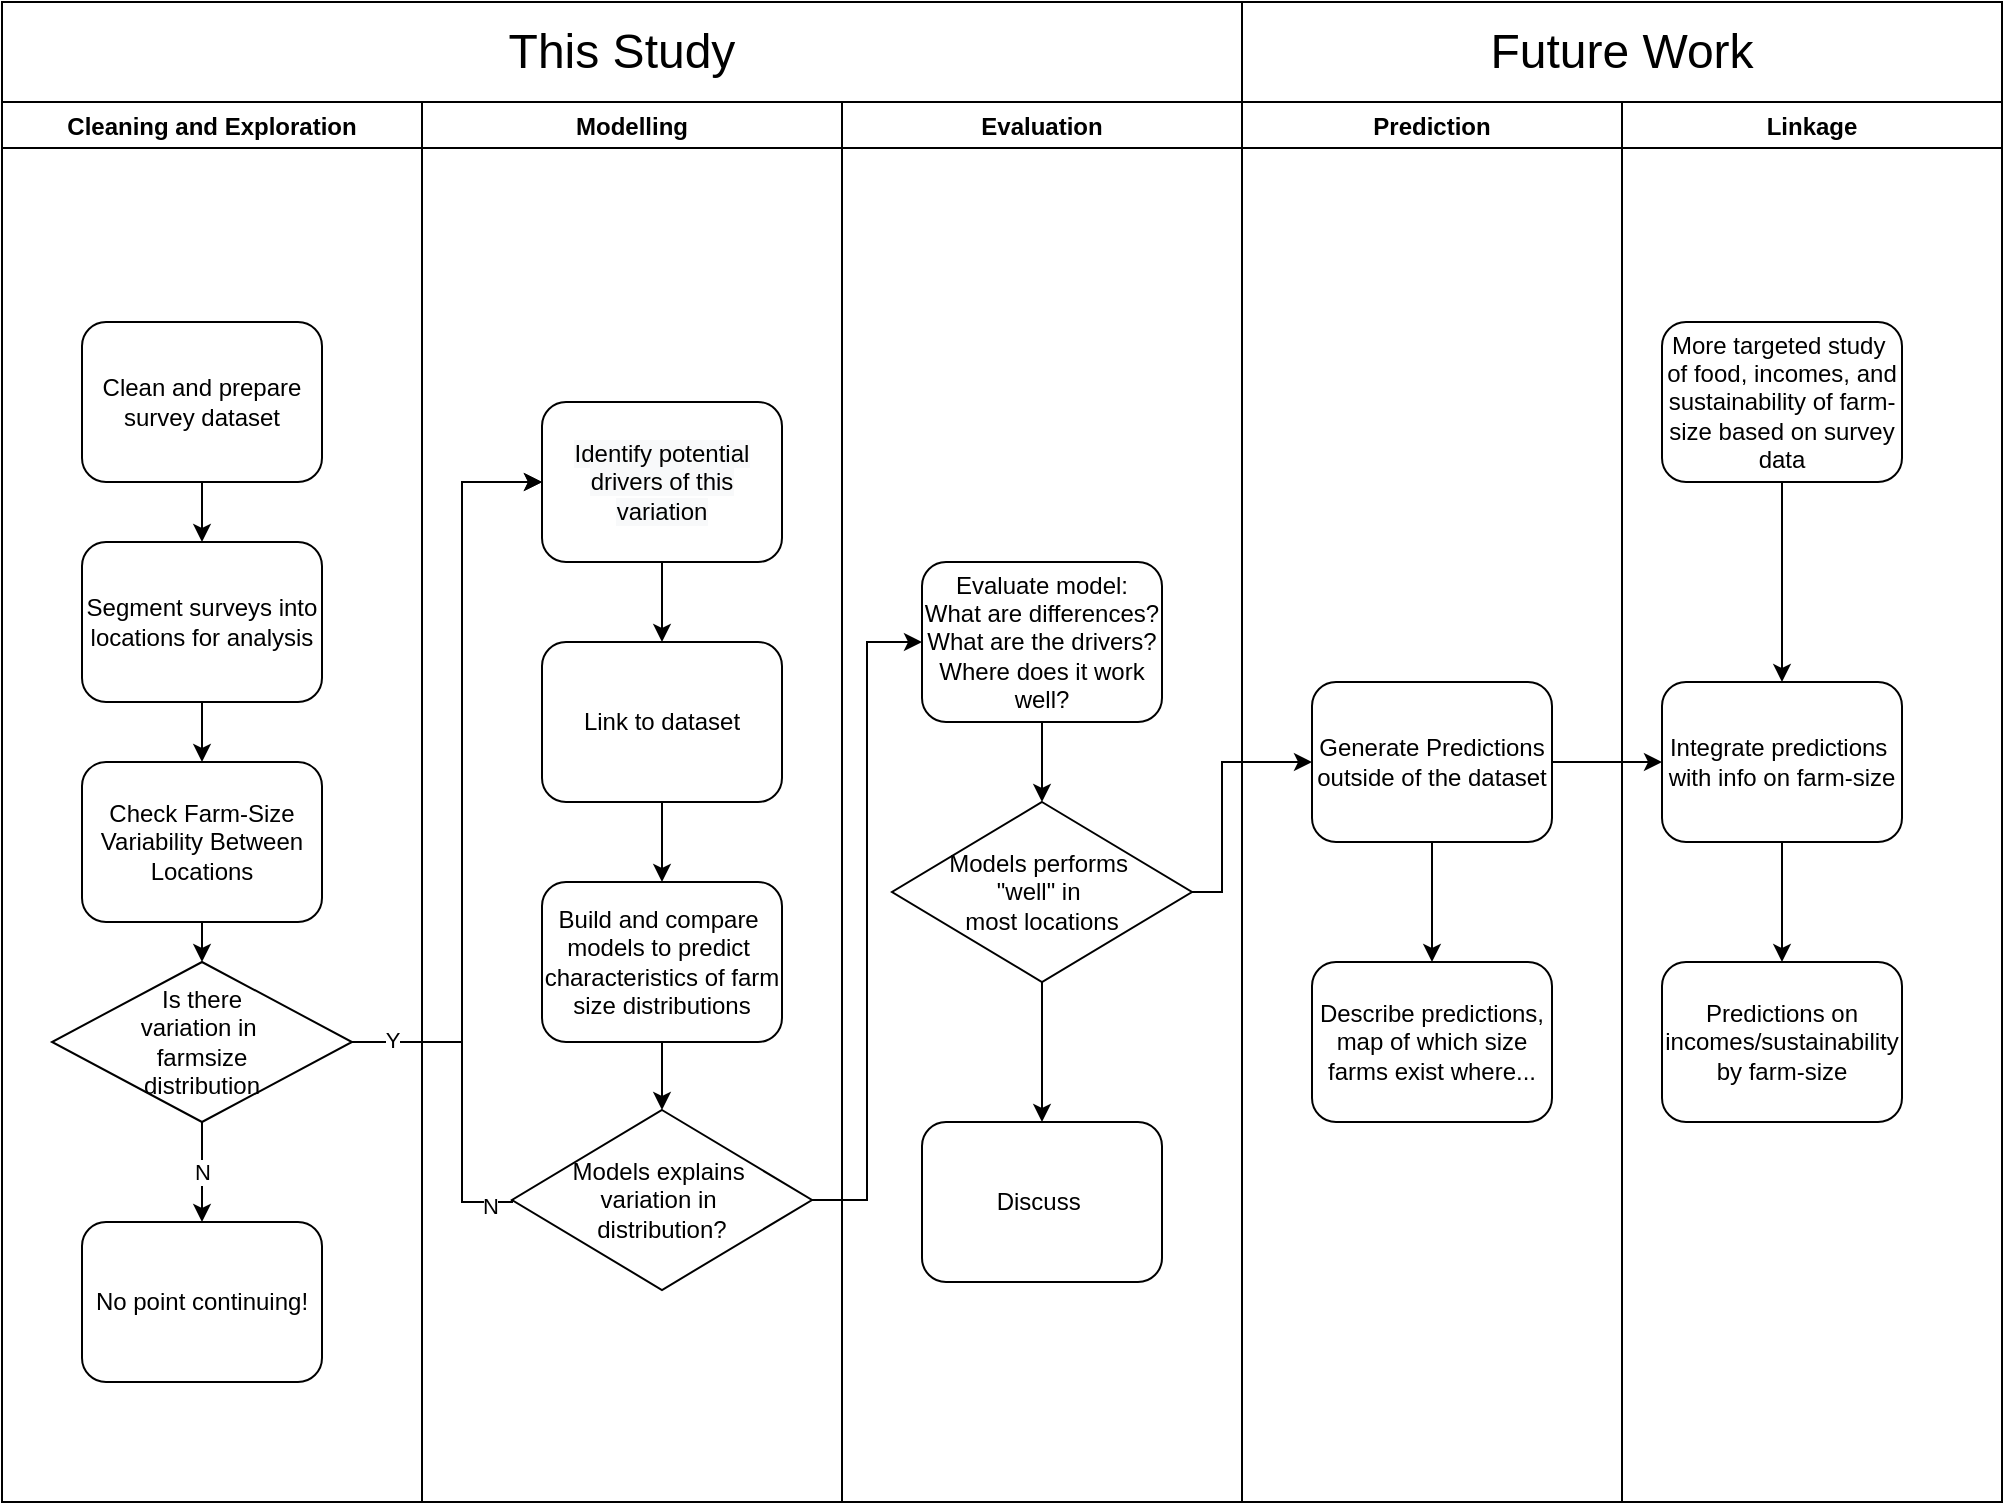 <mxfile version="20.3.0" type="device"><diagram id="zV4YEfh254pn_HZ8lNGw" name="Page-1"><mxGraphModel dx="2524" dy="2172" grid="1" gridSize="10" guides="1" tooltips="1" connect="1" arrows="1" fold="1" page="1" pageScale="1" pageWidth="827" pageHeight="1169" math="0" shadow="0"><root><mxCell id="0"/><mxCell id="1" parent="0"/><mxCell id="xiTvL55otFc6kSiuw0sL-79" style="edgeStyle=orthogonalEdgeStyle;rounded=0;orthogonalLoop=1;jettySize=auto;html=1;exitX=0.5;exitY=1;exitDx=0;exitDy=0;entryX=0.5;entryY=0;entryDx=0;entryDy=0;" parent="1" source="xiTvL55otFc6kSiuw0sL-28" target="xiTvL55otFc6kSiuw0sL-31" edge="1"><mxGeometry relative="1" as="geometry"/></mxCell><mxCell id="xiTvL55otFc6kSiuw0sL-28" value="Check Farm-Size Variability Between Locations" style="rounded=1;whiteSpace=wrap;html=1;" parent="1" vertex="1"><mxGeometry x="-470" y="-460" width="120" height="80" as="geometry"/></mxCell><mxCell id="xiTvL55otFc6kSiuw0sL-43" value="N" style="edgeStyle=orthogonalEdgeStyle;rounded=0;orthogonalLoop=1;jettySize=auto;html=1;" parent="1" source="xiTvL55otFc6kSiuw0sL-31" target="xiTvL55otFc6kSiuw0sL-42" edge="1"><mxGeometry relative="1" as="geometry"/></mxCell><mxCell id="xiTvL55otFc6kSiuw0sL-72" style="edgeStyle=orthogonalEdgeStyle;rounded=0;orthogonalLoop=1;jettySize=auto;html=1;exitX=1;exitY=0.5;exitDx=0;exitDy=0;entryX=0;entryY=0.5;entryDx=0;entryDy=0;" parent="1" source="xiTvL55otFc6kSiuw0sL-31" target="xiTvL55otFc6kSiuw0sL-49" edge="1"><mxGeometry relative="1" as="geometry"><Array as="points"><mxPoint x="-280" y="-320"/><mxPoint x="-280" y="-600"/></Array></mxGeometry></mxCell><mxCell id="xiTvL55otFc6kSiuw0sL-74" value="Y" style="edgeLabel;html=1;align=center;verticalAlign=middle;resizable=0;points=[];" parent="xiTvL55otFc6kSiuw0sL-72" vertex="1" connectable="0"><mxGeometry x="-0.896" y="1" relative="1" as="geometry"><mxPoint as="offset"/></mxGeometry></mxCell><mxCell id="xiTvL55otFc6kSiuw0sL-31" value="Is there &lt;br&gt;variation in&amp;nbsp;&lt;br&gt;farmsize&lt;br&gt;distribution&lt;br&gt;" style="rhombus;whiteSpace=wrap;html=1;" parent="1" vertex="1"><mxGeometry x="-485" y="-360" width="150" height="80" as="geometry"/></mxCell><mxCell id="xiTvL55otFc6kSiuw0sL-77" style="edgeStyle=orthogonalEdgeStyle;rounded=0;orthogonalLoop=1;jettySize=auto;html=1;exitX=0.5;exitY=1;exitDx=0;exitDy=0;entryX=0.5;entryY=0;entryDx=0;entryDy=0;" parent="1" source="xiTvL55otFc6kSiuw0sL-36" target="xiTvL55otFc6kSiuw0sL-37" edge="1"><mxGeometry relative="1" as="geometry"/></mxCell><mxCell id="xiTvL55otFc6kSiuw0sL-36" value="Clean and prepare survey dataset" style="rounded=1;whiteSpace=wrap;html=1;" parent="1" vertex="1"><mxGeometry x="-470" y="-680" width="120" height="80" as="geometry"/></mxCell><mxCell id="xiTvL55otFc6kSiuw0sL-78" style="edgeStyle=orthogonalEdgeStyle;rounded=0;orthogonalLoop=1;jettySize=auto;html=1;exitX=0.5;exitY=1;exitDx=0;exitDy=0;entryX=0.5;entryY=0;entryDx=0;entryDy=0;" parent="1" source="xiTvL55otFc6kSiuw0sL-37" target="xiTvL55otFc6kSiuw0sL-28" edge="1"><mxGeometry relative="1" as="geometry"/></mxCell><mxCell id="xiTvL55otFc6kSiuw0sL-37" value="Segment surveys into locations for analysis" style="rounded=1;whiteSpace=wrap;html=1;" parent="1" vertex="1"><mxGeometry x="-470" y="-570" width="120" height="80" as="geometry"/></mxCell><mxCell id="xiTvL55otFc6kSiuw0sL-42" value="No point continuing!" style="rounded=1;whiteSpace=wrap;html=1;" parent="1" vertex="1"><mxGeometry x="-470" y="-230" width="120" height="80" as="geometry"/></mxCell><mxCell id="xiTvL55otFc6kSiuw0sL-68" style="edgeStyle=orthogonalEdgeStyle;rounded=0;orthogonalLoop=1;jettySize=auto;html=1;exitX=0.5;exitY=1;exitDx=0;exitDy=0;entryX=0.5;entryY=0;entryDx=0;entryDy=0;" parent="1" source="xiTvL55otFc6kSiuw0sL-45" target="xiTvL55otFc6kSiuw0sL-51" edge="1"><mxGeometry relative="1" as="geometry"/></mxCell><mxCell id="xiTvL55otFc6kSiuw0sL-45" value="Build and compare&amp;nbsp;&lt;br&gt;models to predict&amp;nbsp;&lt;br&gt;characteristics of farm&lt;br&gt;size distributions" style="whiteSpace=wrap;html=1;rounded=1;" parent="1" vertex="1"><mxGeometry x="-240" y="-400" width="120" height="80" as="geometry"/></mxCell><mxCell id="xiTvL55otFc6kSiuw0sL-66" style="edgeStyle=orthogonalEdgeStyle;rounded=0;orthogonalLoop=1;jettySize=auto;html=1;exitX=0.5;exitY=1;exitDx=0;exitDy=0;entryX=0.5;entryY=0;entryDx=0;entryDy=0;" parent="1" source="xiTvL55otFc6kSiuw0sL-49" target="xiTvL55otFc6kSiuw0sL-47" edge="1"><mxGeometry relative="1" as="geometry"/></mxCell><mxCell id="xiTvL55otFc6kSiuw0sL-49" value="&lt;meta charset=&quot;utf-8&quot;&gt;&lt;span style=&quot;color: rgb(0, 0, 0); font-family: Helvetica; font-size: 12px; font-style: normal; font-variant-ligatures: normal; font-variant-caps: normal; font-weight: 400; letter-spacing: normal; orphans: 2; text-align: center; text-indent: 0px; text-transform: none; widows: 2; word-spacing: 0px; -webkit-text-stroke-width: 0px; background-color: rgb(248, 249, 250); text-decoration-thickness: initial; text-decoration-style: initial; text-decoration-color: initial; float: none; display: inline !important;&quot;&gt;Identify potential drivers of this variation&lt;/span&gt;" style="whiteSpace=wrap;html=1;rounded=1;" parent="1" vertex="1"><mxGeometry x="-240" y="-640" width="120" height="80" as="geometry"/></mxCell><mxCell id="xiTvL55otFc6kSiuw0sL-73" style="edgeStyle=orthogonalEdgeStyle;rounded=0;orthogonalLoop=1;jettySize=auto;html=1;exitX=0;exitY=0.5;exitDx=0;exitDy=0;entryX=0;entryY=0.5;entryDx=0;entryDy=0;" parent="1" source="xiTvL55otFc6kSiuw0sL-51" target="xiTvL55otFc6kSiuw0sL-49" edge="1"><mxGeometry relative="1" as="geometry"><Array as="points"><mxPoint x="-280" y="-240"/><mxPoint x="-280" y="-600"/></Array></mxGeometry></mxCell><mxCell id="xiTvL55otFc6kSiuw0sL-75" value="N" style="edgeLabel;html=1;align=center;verticalAlign=middle;resizable=0;points=[];" parent="xiTvL55otFc6kSiuw0sL-73" vertex="1" connectable="0"><mxGeometry x="-0.942" y="2" relative="1" as="geometry"><mxPoint as="offset"/></mxGeometry></mxCell><mxCell id="xiTvL55otFc6kSiuw0sL-76" style="edgeStyle=orthogonalEdgeStyle;rounded=0;orthogonalLoop=1;jettySize=auto;html=1;exitX=1;exitY=0.5;exitDx=0;exitDy=0;entryX=0;entryY=0.5;entryDx=0;entryDy=0;" parent="1" source="xiTvL55otFc6kSiuw0sL-51" target="xiTvL55otFc6kSiuw0sL-55" edge="1"><mxGeometry relative="1" as="geometry"/></mxCell><mxCell id="xiTvL55otFc6kSiuw0sL-51" value="Models explains&amp;nbsp;&lt;br&gt;variation in&amp;nbsp;&lt;br&gt;distribution?" style="rhombus;whiteSpace=wrap;html=1;" parent="1" vertex="1"><mxGeometry x="-255" y="-286" width="150" height="90" as="geometry"/></mxCell><mxCell id="xiTvL55otFc6kSiuw0sL-82" style="edgeStyle=orthogonalEdgeStyle;rounded=0;orthogonalLoop=1;jettySize=auto;html=1;exitX=0.5;exitY=1;exitDx=0;exitDy=0;entryX=0.5;entryY=0;entryDx=0;entryDy=0;" parent="1" source="xiTvL55otFc6kSiuw0sL-55" target="xiTvL55otFc6kSiuw0sL-81" edge="1"><mxGeometry relative="1" as="geometry"/></mxCell><mxCell id="xiTvL55otFc6kSiuw0sL-55" value="Evaluate model:&lt;br&gt;What are differences?&lt;br&gt;What are the drivers?&lt;br&gt;Where does it work well?" style="whiteSpace=wrap;html=1;rounded=1;" parent="1" vertex="1"><mxGeometry x="-50" y="-560" width="120" height="80" as="geometry"/></mxCell><mxCell id="xiTvL55otFc6kSiuw0sL-67" style="edgeStyle=orthogonalEdgeStyle;rounded=0;orthogonalLoop=1;jettySize=auto;html=1;exitX=0.5;exitY=1;exitDx=0;exitDy=0;entryX=0.5;entryY=0;entryDx=0;entryDy=0;" parent="1" source="xiTvL55otFc6kSiuw0sL-47" target="xiTvL55otFc6kSiuw0sL-45" edge="1"><mxGeometry relative="1" as="geometry"/></mxCell><mxCell id="xiTvL55otFc6kSiuw0sL-47" value="Link to dataset" style="whiteSpace=wrap;html=1;rounded=1;" parent="1" vertex="1"><mxGeometry x="-240" y="-520" width="120" height="80" as="geometry"/></mxCell><mxCell id="xiTvL55otFc6kSiuw0sL-84" style="edgeStyle=orthogonalEdgeStyle;rounded=0;orthogonalLoop=1;jettySize=auto;html=1;exitX=0.5;exitY=1;exitDx=0;exitDy=0;entryX=0.5;entryY=0;entryDx=0;entryDy=0;" parent="1" source="xiTvL55otFc6kSiuw0sL-81" target="xiTvL55otFc6kSiuw0sL-83" edge="1"><mxGeometry relative="1" as="geometry"/></mxCell><mxCell id="xiTvL55otFc6kSiuw0sL-86" style="edgeStyle=orthogonalEdgeStyle;rounded=0;orthogonalLoop=1;jettySize=auto;html=1;exitX=1;exitY=0.5;exitDx=0;exitDy=0;entryX=0;entryY=0.5;entryDx=0;entryDy=0;" parent="1" source="xiTvL55otFc6kSiuw0sL-81" target="xiTvL55otFc6kSiuw0sL-85" edge="1"><mxGeometry relative="1" as="geometry"><Array as="points"><mxPoint x="100" y="-395"/><mxPoint x="100" y="-460"/></Array></mxGeometry></mxCell><mxCell id="xiTvL55otFc6kSiuw0sL-81" value="Models performs&amp;nbsp;&lt;br&gt;&quot;well&quot; in&amp;nbsp;&lt;br&gt;most locations" style="rhombus;whiteSpace=wrap;html=1;" parent="1" vertex="1"><mxGeometry x="-65" y="-440" width="150" height="90" as="geometry"/></mxCell><mxCell id="xiTvL55otFc6kSiuw0sL-83" value="Discuss&amp;nbsp;" style="whiteSpace=wrap;html=1;rounded=1;" parent="1" vertex="1"><mxGeometry x="-50" y="-280" width="120" height="80" as="geometry"/></mxCell><mxCell id="xiTvL55otFc6kSiuw0sL-90" style="edgeStyle=orthogonalEdgeStyle;rounded=0;orthogonalLoop=1;jettySize=auto;html=1;exitX=1;exitY=0.5;exitDx=0;exitDy=0;entryX=0;entryY=0.5;entryDx=0;entryDy=0;" parent="1" source="xiTvL55otFc6kSiuw0sL-85" target="xiTvL55otFc6kSiuw0sL-89" edge="1"><mxGeometry relative="1" as="geometry"/></mxCell><mxCell id="xiTvL55otFc6kSiuw0sL-103" value="" style="edgeStyle=orthogonalEdgeStyle;rounded=0;orthogonalLoop=1;jettySize=auto;html=1;" parent="1" source="xiTvL55otFc6kSiuw0sL-89" target="xiTvL55otFc6kSiuw0sL-93" edge="1"><mxGeometry relative="1" as="geometry"/></mxCell><mxCell id="xiTvL55otFc6kSiuw0sL-89" value="Integrate predictions&amp;nbsp;&lt;br&gt;with info on farm-size" style="whiteSpace=wrap;html=1;rounded=1;" parent="1" vertex="1"><mxGeometry x="320" y="-500" width="120" height="80" as="geometry"/></mxCell><mxCell id="xiTvL55otFc6kSiuw0sL-92" style="edgeStyle=orthogonalEdgeStyle;rounded=0;orthogonalLoop=1;jettySize=auto;html=1;exitX=0.5;exitY=1;exitDx=0;exitDy=0;" parent="1" source="xiTvL55otFc6kSiuw0sL-91" target="xiTvL55otFc6kSiuw0sL-89" edge="1"><mxGeometry relative="1" as="geometry"/></mxCell><mxCell id="xiTvL55otFc6kSiuw0sL-91" value="More targeted study&amp;nbsp;&lt;br&gt;of food, incomes, and sustainability of farm-size based on survey data" style="whiteSpace=wrap;html=1;rounded=1;" parent="1" vertex="1"><mxGeometry x="320" y="-680" width="120" height="80" as="geometry"/></mxCell><mxCell id="xiTvL55otFc6kSiuw0sL-93" value="Predictions on incomes/sustainability by farm-size" style="whiteSpace=wrap;html=1;rounded=1;" parent="1" vertex="1"><mxGeometry x="320" y="-360" width="120" height="80" as="geometry"/></mxCell><mxCell id="xiTvL55otFc6kSiuw0sL-94" value="Cleaning and Exploration" style="swimlane;" parent="1" vertex="1"><mxGeometry x="-510" y="-790" width="210" height="700" as="geometry"/></mxCell><mxCell id="xiTvL55otFc6kSiuw0sL-95" value="Modelling" style="swimlane;" parent="1" vertex="1"><mxGeometry x="-300" y="-790" width="210" height="700" as="geometry"/></mxCell><mxCell id="xiTvL55otFc6kSiuw0sL-96" value="Evaluation" style="swimlane;" parent="1" vertex="1"><mxGeometry x="-90" y="-790" width="200" height="700" as="geometry"/></mxCell><mxCell id="xiTvL55otFc6kSiuw0sL-97" value="Prediction" style="swimlane;" parent="1" vertex="1"><mxGeometry x="110" y="-790" width="190" height="700" as="geometry"/></mxCell><mxCell id="xiTvL55otFc6kSiuw0sL-85" value="Generate Predictions&lt;br&gt;outside of the dataset" style="whiteSpace=wrap;html=1;rounded=1;" parent="xiTvL55otFc6kSiuw0sL-97" vertex="1"><mxGeometry x="35" y="290" width="120" height="80" as="geometry"/></mxCell><mxCell id="xiTvL55otFc6kSiuw0sL-87" value="Describe predictions,&lt;br&gt;map of which size farms exist where..." style="whiteSpace=wrap;html=1;rounded=1;" parent="xiTvL55otFc6kSiuw0sL-97" vertex="1"><mxGeometry x="35" y="430" width="120" height="80" as="geometry"/></mxCell><mxCell id="xiTvL55otFc6kSiuw0sL-88" value="" style="edgeStyle=orthogonalEdgeStyle;rounded=0;orthogonalLoop=1;jettySize=auto;html=1;" parent="xiTvL55otFc6kSiuw0sL-97" source="xiTvL55otFc6kSiuw0sL-85" target="xiTvL55otFc6kSiuw0sL-87" edge="1"><mxGeometry relative="1" as="geometry"/></mxCell><mxCell id="xiTvL55otFc6kSiuw0sL-99" value="Linkage" style="swimlane;" parent="1" vertex="1"><mxGeometry x="300" y="-790" width="190" height="700" as="geometry"/></mxCell><mxCell id="bih1ViG3ye7NEAW4O30m-1" value="&lt;font style=&quot;font-size: 24px;&quot;&gt;This Study&lt;/font&gt;" style="rounded=0;whiteSpace=wrap;html=1;" parent="1" vertex="1"><mxGeometry x="-510" y="-840" width="620" height="50" as="geometry"/></mxCell><mxCell id="bih1ViG3ye7NEAW4O30m-2" value="&lt;font style=&quot;font-size: 24px;&quot;&gt;Future Work&lt;/font&gt;" style="rounded=0;whiteSpace=wrap;html=1;" parent="1" vertex="1"><mxGeometry x="110" y="-840" width="380" height="50" as="geometry"/></mxCell></root></mxGraphModel></diagram></mxfile>